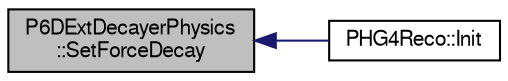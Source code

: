 digraph "P6DExtDecayerPhysics::SetForceDecay"
{
  bgcolor="transparent";
  edge [fontname="FreeSans",fontsize="10",labelfontname="FreeSans",labelfontsize="10"];
  node [fontname="FreeSans",fontsize="10",shape=record];
  rankdir="LR";
  Node1 [label="P6DExtDecayerPhysics\l::SetForceDecay",height=0.2,width=0.4,color="black", fillcolor="grey75", style="filled" fontcolor="black"];
  Node1 -> Node2 [dir="back",color="midnightblue",fontsize="10",style="solid",fontname="FreeSans"];
  Node2 [label="PHG4Reco::Init",height=0.2,width=0.4,color="black",URL="$d0/d78/classPHG4Reco.html#a59f7c59986c59710348395db0de25bda",tooltip="full initialization "];
}
